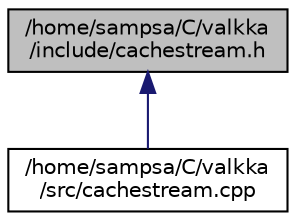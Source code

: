 digraph "/home/sampsa/C/valkka/include/cachestream.h"
{
  edge [fontname="Helvetica",fontsize="10",labelfontname="Helvetica",labelfontsize="10"];
  node [fontname="Helvetica",fontsize="10",shape=record];
  Node62 [label="/home/sampsa/C/valkka\l/include/cachestream.h",height=0.2,width=0.4,color="black", fillcolor="grey75", style="filled", fontcolor="black"];
  Node62 -> Node63 [dir="back",color="midnightblue",fontsize="10",style="solid",fontname="Helvetica"];
  Node63 [label="/home/sampsa/C/valkka\l/src/cachestream.cpp",height=0.2,width=0.4,color="black", fillcolor="white", style="filled",URL="$cachestream_8cpp.html"];
}
